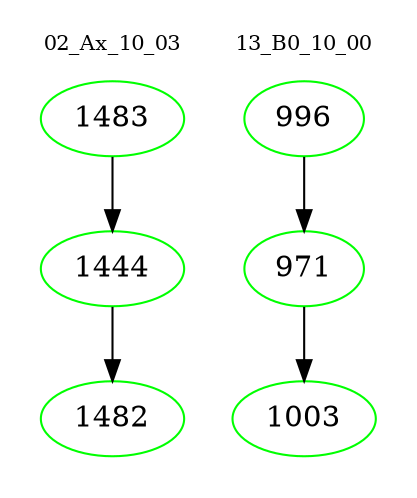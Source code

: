digraph{
subgraph cluster_0 {
color = white
label = "02_Ax_10_03";
fontsize=10;
T0_1483 [label="1483", color="green"]
T0_1483 -> T0_1444 [color="black"]
T0_1444 [label="1444", color="green"]
T0_1444 -> T0_1482 [color="black"]
T0_1482 [label="1482", color="green"]
}
subgraph cluster_1 {
color = white
label = "13_B0_10_00";
fontsize=10;
T1_996 [label="996", color="green"]
T1_996 -> T1_971 [color="black"]
T1_971 [label="971", color="green"]
T1_971 -> T1_1003 [color="black"]
T1_1003 [label="1003", color="green"]
}
}
